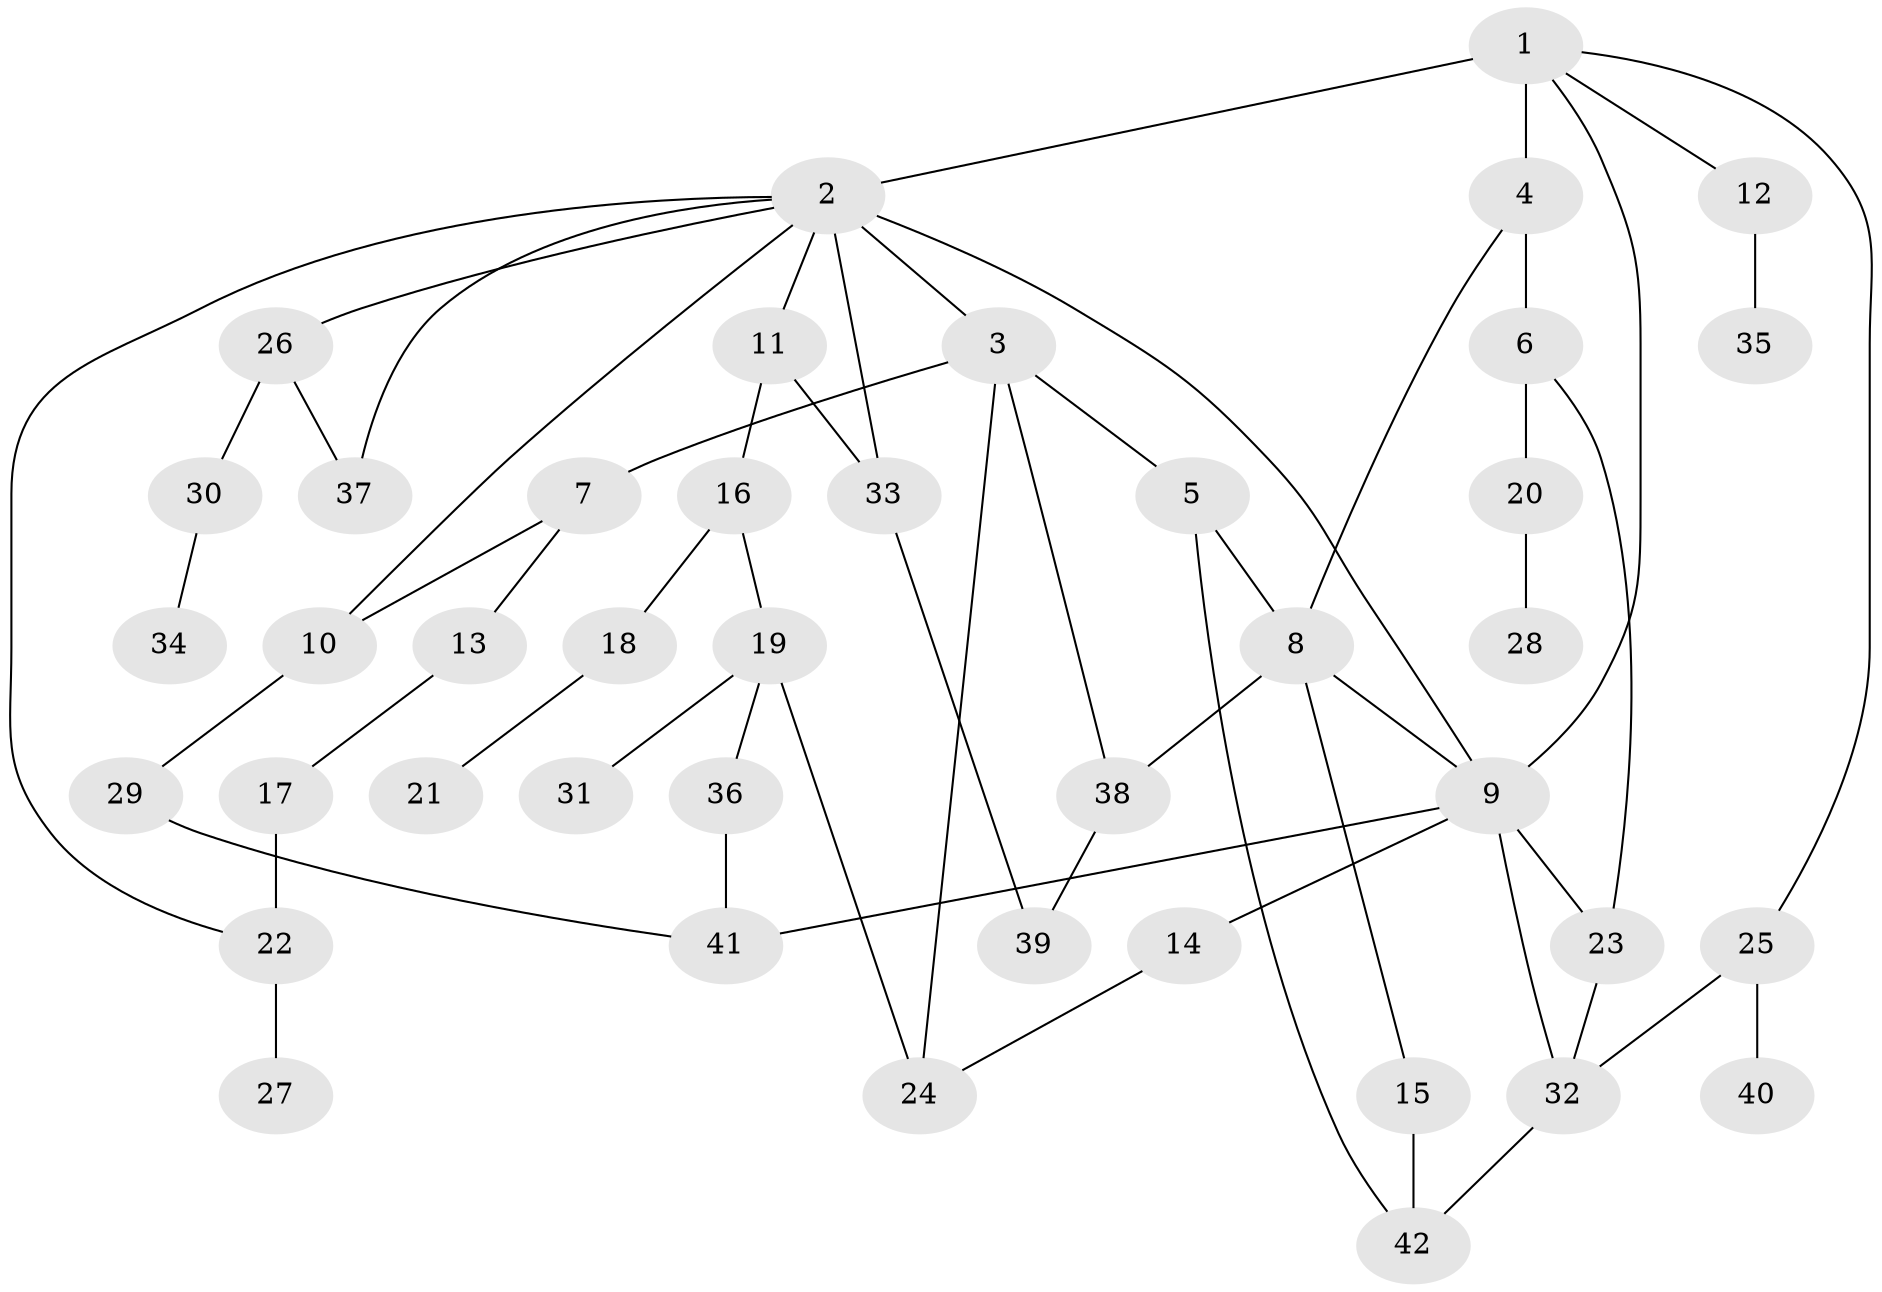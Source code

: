 // original degree distribution, {8: 0.012048192771084338, 5: 0.04819277108433735, 4: 0.12048192771084337, 2: 0.24096385542168675, 3: 0.21686746987951808, 7: 0.024096385542168676, 1: 0.3373493975903614}
// Generated by graph-tools (version 1.1) at 2025/34/03/09/25 02:34:03]
// undirected, 42 vertices, 59 edges
graph export_dot {
graph [start="1"]
  node [color=gray90,style=filled];
  1;
  2;
  3;
  4;
  5;
  6;
  7;
  8;
  9;
  10;
  11;
  12;
  13;
  14;
  15;
  16;
  17;
  18;
  19;
  20;
  21;
  22;
  23;
  24;
  25;
  26;
  27;
  28;
  29;
  30;
  31;
  32;
  33;
  34;
  35;
  36;
  37;
  38;
  39;
  40;
  41;
  42;
  1 -- 2 [weight=2.0];
  1 -- 4 [weight=2.0];
  1 -- 9 [weight=1.0];
  1 -- 12 [weight=1.0];
  1 -- 25 [weight=1.0];
  2 -- 3 [weight=1.0];
  2 -- 9 [weight=1.0];
  2 -- 10 [weight=1.0];
  2 -- 11 [weight=1.0];
  2 -- 22 [weight=1.0];
  2 -- 26 [weight=1.0];
  2 -- 33 [weight=1.0];
  2 -- 37 [weight=1.0];
  3 -- 5 [weight=1.0];
  3 -- 7 [weight=2.0];
  3 -- 24 [weight=1.0];
  3 -- 38 [weight=1.0];
  4 -- 6 [weight=1.0];
  4 -- 8 [weight=1.0];
  5 -- 8 [weight=1.0];
  5 -- 42 [weight=1.0];
  6 -- 20 [weight=1.0];
  6 -- 23 [weight=1.0];
  7 -- 10 [weight=1.0];
  7 -- 13 [weight=1.0];
  8 -- 9 [weight=1.0];
  8 -- 15 [weight=1.0];
  8 -- 38 [weight=1.0];
  9 -- 14 [weight=2.0];
  9 -- 23 [weight=1.0];
  9 -- 32 [weight=3.0];
  9 -- 41 [weight=1.0];
  10 -- 29 [weight=1.0];
  11 -- 16 [weight=1.0];
  11 -- 33 [weight=2.0];
  12 -- 35 [weight=1.0];
  13 -- 17 [weight=1.0];
  14 -- 24 [weight=1.0];
  15 -- 42 [weight=1.0];
  16 -- 18 [weight=1.0];
  16 -- 19 [weight=1.0];
  17 -- 22 [weight=3.0];
  18 -- 21 [weight=1.0];
  19 -- 24 [weight=1.0];
  19 -- 31 [weight=1.0];
  19 -- 36 [weight=1.0];
  20 -- 28 [weight=1.0];
  22 -- 27 [weight=1.0];
  23 -- 32 [weight=1.0];
  25 -- 32 [weight=2.0];
  25 -- 40 [weight=1.0];
  26 -- 30 [weight=1.0];
  26 -- 37 [weight=1.0];
  29 -- 41 [weight=1.0];
  30 -- 34 [weight=1.0];
  32 -- 42 [weight=1.0];
  33 -- 39 [weight=1.0];
  36 -- 41 [weight=1.0];
  38 -- 39 [weight=1.0];
}
